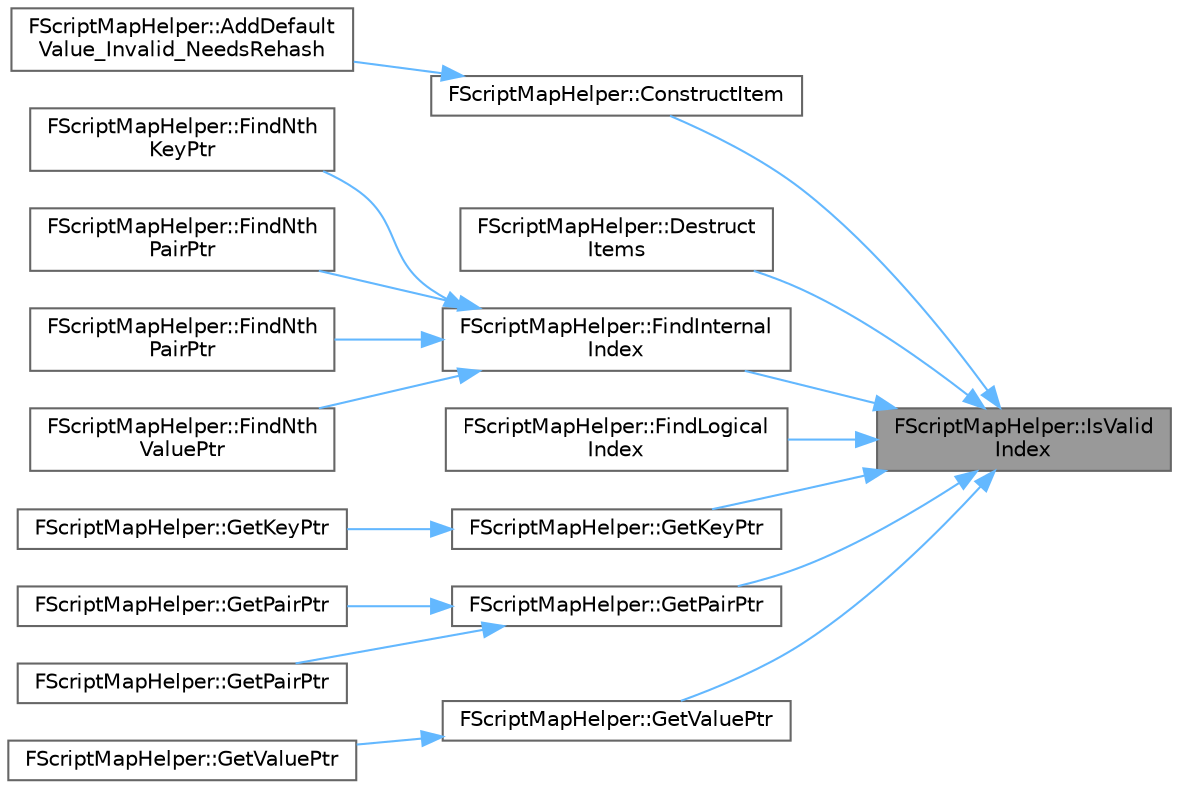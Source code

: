 digraph "FScriptMapHelper::IsValidIndex"
{
 // INTERACTIVE_SVG=YES
 // LATEX_PDF_SIZE
  bgcolor="transparent";
  edge [fontname=Helvetica,fontsize=10,labelfontname=Helvetica,labelfontsize=10];
  node [fontname=Helvetica,fontsize=10,shape=box,height=0.2,width=0.4];
  rankdir="RL";
  Node1 [id="Node000001",label="FScriptMapHelper::IsValid\lIndex",height=0.2,width=0.4,color="gray40", fillcolor="grey60", style="filled", fontcolor="black",tooltip="Index range check."];
  Node1 -> Node2 [id="edge1_Node000001_Node000002",dir="back",color="steelblue1",style="solid",tooltip=" "];
  Node2 [id="Node000002",label="FScriptMapHelper::ConstructItem",height=0.2,width=0.4,color="grey40", fillcolor="white", style="filled",URL="$d4/d21/classFScriptMapHelper.html#a12842de9a8903992f6a1a082f1ca8097",tooltip="Internal function to call into the property system to construct / initialize elements."];
  Node2 -> Node3 [id="edge2_Node000002_Node000003",dir="back",color="steelblue1",style="solid",tooltip=" "];
  Node3 [id="Node000003",label="FScriptMapHelper::AddDefault\lValue_Invalid_NeedsRehash",height=0.2,width=0.4,color="grey40", fillcolor="white", style="filled",URL="$d4/d21/classFScriptMapHelper.html#aa70786af61739b07157523f223591025",tooltip="Adds a blank, constructed value to a given size."];
  Node1 -> Node4 [id="edge3_Node000001_Node000004",dir="back",color="steelblue1",style="solid",tooltip=" "];
  Node4 [id="Node000004",label="FScriptMapHelper::Destruct\lItems",height=0.2,width=0.4,color="grey40", fillcolor="white", style="filled",URL="$d4/d21/classFScriptMapHelper.html#a44f10ed5aba1315edafe4c81efa695dd",tooltip="Internal function to call into the property system to destruct elements."];
  Node1 -> Node5 [id="edge4_Node000001_Node000005",dir="back",color="steelblue1",style="solid",tooltip=" "];
  Node5 [id="Node000005",label="FScriptMapHelper::FindInternal\lIndex",height=0.2,width=0.4,color="grey40", fillcolor="white", style="filled",URL="$d4/d21/classFScriptMapHelper.html#a9c5f56f64e33e8590147ed9767c273ac",tooltip="Maps have gaps in their indices, so this function translates a logical index (ie."];
  Node5 -> Node6 [id="edge5_Node000005_Node000006",dir="back",color="steelblue1",style="solid",tooltip=" "];
  Node6 [id="Node000006",label="FScriptMapHelper::FindNth\lKeyPtr",height=0.2,width=0.4,color="grey40", fillcolor="white", style="filled",URL="$d4/d21/classFScriptMapHelper.html#a5e3d0994366362cdd76cf39260ea3cf0",tooltip="Returns a uint8 pointer to the the Nth valid key in the map (skipping invalid entries)."];
  Node5 -> Node7 [id="edge6_Node000005_Node000007",dir="back",color="steelblue1",style="solid",tooltip=" "];
  Node7 [id="Node000007",label="FScriptMapHelper::FindNth\lPairPtr",height=0.2,width=0.4,color="grey40", fillcolor="white", style="filled",URL="$d4/d21/classFScriptMapHelper.html#a9a630b99cd1d0d293c78d5a9ef51aad7",tooltip="Returns a uint8 pointer to the the Nth valid pair in the map (skipping invalid entries)."];
  Node5 -> Node8 [id="edge7_Node000005_Node000008",dir="back",color="steelblue1",style="solid",tooltip=" "];
  Node8 [id="Node000008",label="FScriptMapHelper::FindNth\lPairPtr",height=0.2,width=0.4,color="grey40", fillcolor="white", style="filled",URL="$d4/d21/classFScriptMapHelper.html#a925f6c41599a500a52864c4341db0d73",tooltip="Returns a uint8 pointer to the the Nth valid pair in the map (skipping invalid entries)."];
  Node5 -> Node9 [id="edge8_Node000005_Node000009",dir="back",color="steelblue1",style="solid",tooltip=" "];
  Node9 [id="Node000009",label="FScriptMapHelper::FindNth\lValuePtr",height=0.2,width=0.4,color="grey40", fillcolor="white", style="filled",URL="$d4/d21/classFScriptMapHelper.html#a837caf916f4ff2d6ca4892bf8eb0a9c3",tooltip="Returns a uint8 pointer to the the Nth valid value in the map (skipping invalid entries)."];
  Node1 -> Node10 [id="edge9_Node000001_Node000010",dir="back",color="steelblue1",style="solid",tooltip=" "];
  Node10 [id="Node000010",label="FScriptMapHelper::FindLogical\lIndex",height=0.2,width=0.4,color="grey40", fillcolor="white", style="filled",URL="$d4/d21/classFScriptMapHelper.html#a83f2237d0d4ac2d71672727500876ff2",tooltip="Maps have gaps in their indices, so this function translates a internal index to an logical index (ie..."];
  Node1 -> Node11 [id="edge10_Node000001_Node000011",dir="back",color="steelblue1",style="solid",tooltip=" "];
  Node11 [id="Node000011",label="FScriptMapHelper::GetKeyPtr",height=0.2,width=0.4,color="grey40", fillcolor="white", style="filled",URL="$d4/d21/classFScriptMapHelper.html#a00e0aec09dc5527554d2de9b2aeee52a",tooltip="Returns a uint8 pointer to the Key (first element) in the map."];
  Node11 -> Node12 [id="edge11_Node000011_Node000012",dir="back",color="steelblue1",style="solid",tooltip=" "];
  Node12 [id="Node000012",label="FScriptMapHelper::GetKeyPtr",height=0.2,width=0.4,color="grey40", fillcolor="white", style="filled",URL="$d4/d21/classFScriptMapHelper.html#ab2dbde2c63424645579347745210f579",tooltip="Returns a const uint8 pointer to the Key (first element) in the map."];
  Node1 -> Node13 [id="edge12_Node000001_Node000013",dir="back",color="steelblue1",style="solid",tooltip=" "];
  Node13 [id="Node000013",label="FScriptMapHelper::GetPairPtr",height=0.2,width=0.4,color="grey40", fillcolor="white", style="filled",URL="$d4/d21/classFScriptMapHelper.html#a165ee88343da64eb660d73b52fb49797",tooltip="Returns a uint8 pointer to the pair in the map."];
  Node13 -> Node14 [id="edge13_Node000013_Node000014",dir="back",color="steelblue1",style="solid",tooltip=" "];
  Node14 [id="Node000014",label="FScriptMapHelper::GetPairPtr",height=0.2,width=0.4,color="grey40", fillcolor="white", style="filled",URL="$d4/d21/classFScriptMapHelper.html#a3524634d0d2dba795dcb1c554021dc2c",tooltip="Returns a uint8 pointer to the pair in the map."];
  Node13 -> Node15 [id="edge14_Node000013_Node000015",dir="back",color="steelblue1",style="solid",tooltip=" "];
  Node15 [id="Node000015",label="FScriptMapHelper::GetPairPtr",height=0.2,width=0.4,color="grey40", fillcolor="white", style="filled",URL="$d4/d21/classFScriptMapHelper.html#a4f45912419056028aa8990cd9d2d3a5b",tooltip="Returns a uint8 pointer to the pair in the map."];
  Node1 -> Node16 [id="edge15_Node000001_Node000016",dir="back",color="steelblue1",style="solid",tooltip=" "];
  Node16 [id="Node000016",label="FScriptMapHelper::GetValuePtr",height=0.2,width=0.4,color="grey40", fillcolor="white", style="filled",URL="$d4/d21/classFScriptMapHelper.html#a9e4adf201fb31a693c270de9c14eb55e",tooltip="Returns a uint8 pointer to the Value (second element) in the map."];
  Node16 -> Node17 [id="edge16_Node000016_Node000017",dir="back",color="steelblue1",style="solid",tooltip=" "];
  Node17 [id="Node000017",label="FScriptMapHelper::GetValuePtr",height=0.2,width=0.4,color="grey40", fillcolor="white", style="filled",URL="$d4/d21/classFScriptMapHelper.html#a2dce8c75e4f3f37cfeea66f22323dd90",tooltip="Returns a const uint8 pointer to the Value (second element) in the map."];
}

